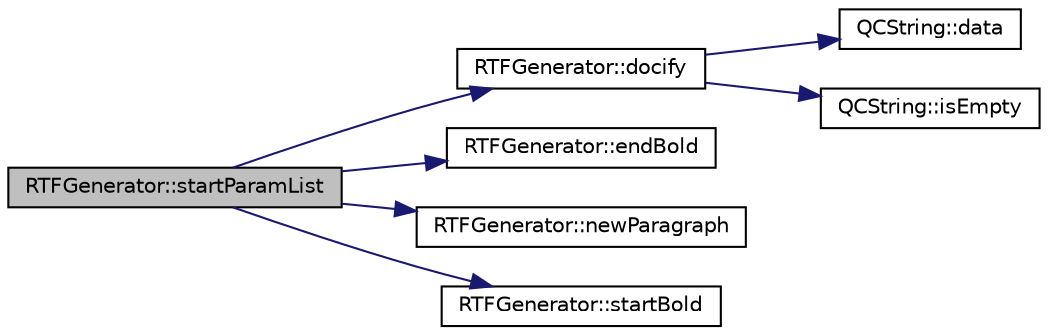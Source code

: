 digraph "RTFGenerator::startParamList"
{
 // LATEX_PDF_SIZE
  edge [fontname="Helvetica",fontsize="10",labelfontname="Helvetica",labelfontsize="10"];
  node [fontname="Helvetica",fontsize="10",shape=record];
  rankdir="LR";
  Node1 [label="RTFGenerator::startParamList",height=0.2,width=0.4,color="black", fillcolor="grey75", style="filled", fontcolor="black",tooltip=" "];
  Node1 -> Node2 [color="midnightblue",fontsize="10",style="solid",fontname="Helvetica"];
  Node2 [label="RTFGenerator::docify",height=0.2,width=0.4,color="black", fillcolor="white", style="filled",URL="$classRTFGenerator.html#a95f956cf4f86fc17fbe9e566f194fcb3",tooltip=" "];
  Node2 -> Node3 [color="midnightblue",fontsize="10",style="solid",fontname="Helvetica"];
  Node3 [label="QCString::data",height=0.2,width=0.4,color="black", fillcolor="white", style="filled",URL="$classQCString.html#ac3aa3ac1a1c36d3305eba22a2eb0d098",tooltip=" "];
  Node2 -> Node4 [color="midnightblue",fontsize="10",style="solid",fontname="Helvetica"];
  Node4 [label="QCString::isEmpty",height=0.2,width=0.4,color="black", fillcolor="white", style="filled",URL="$classQCString.html#a621c4090d69ad7d05ef8e5234376c3d8",tooltip=" "];
  Node1 -> Node5 [color="midnightblue",fontsize="10",style="solid",fontname="Helvetica"];
  Node5 [label="RTFGenerator::endBold",height=0.2,width=0.4,color="black", fillcolor="white", style="filled",URL="$classRTFGenerator.html#a430a7df863505527d0b1da4c70116a05",tooltip=" "];
  Node1 -> Node6 [color="midnightblue",fontsize="10",style="solid",fontname="Helvetica"];
  Node6 [label="RTFGenerator::newParagraph",height=0.2,width=0.4,color="black", fillcolor="white", style="filled",URL="$classRTFGenerator.html#a19bbf6e08804ee457c7aa9e07b833ba0",tooltip=" "];
  Node1 -> Node7 [color="midnightblue",fontsize="10",style="solid",fontname="Helvetica"];
  Node7 [label="RTFGenerator::startBold",height=0.2,width=0.4,color="black", fillcolor="white", style="filled",URL="$classRTFGenerator.html#acb774060df0aaad9be8f91018503b20b",tooltip=" "];
}
